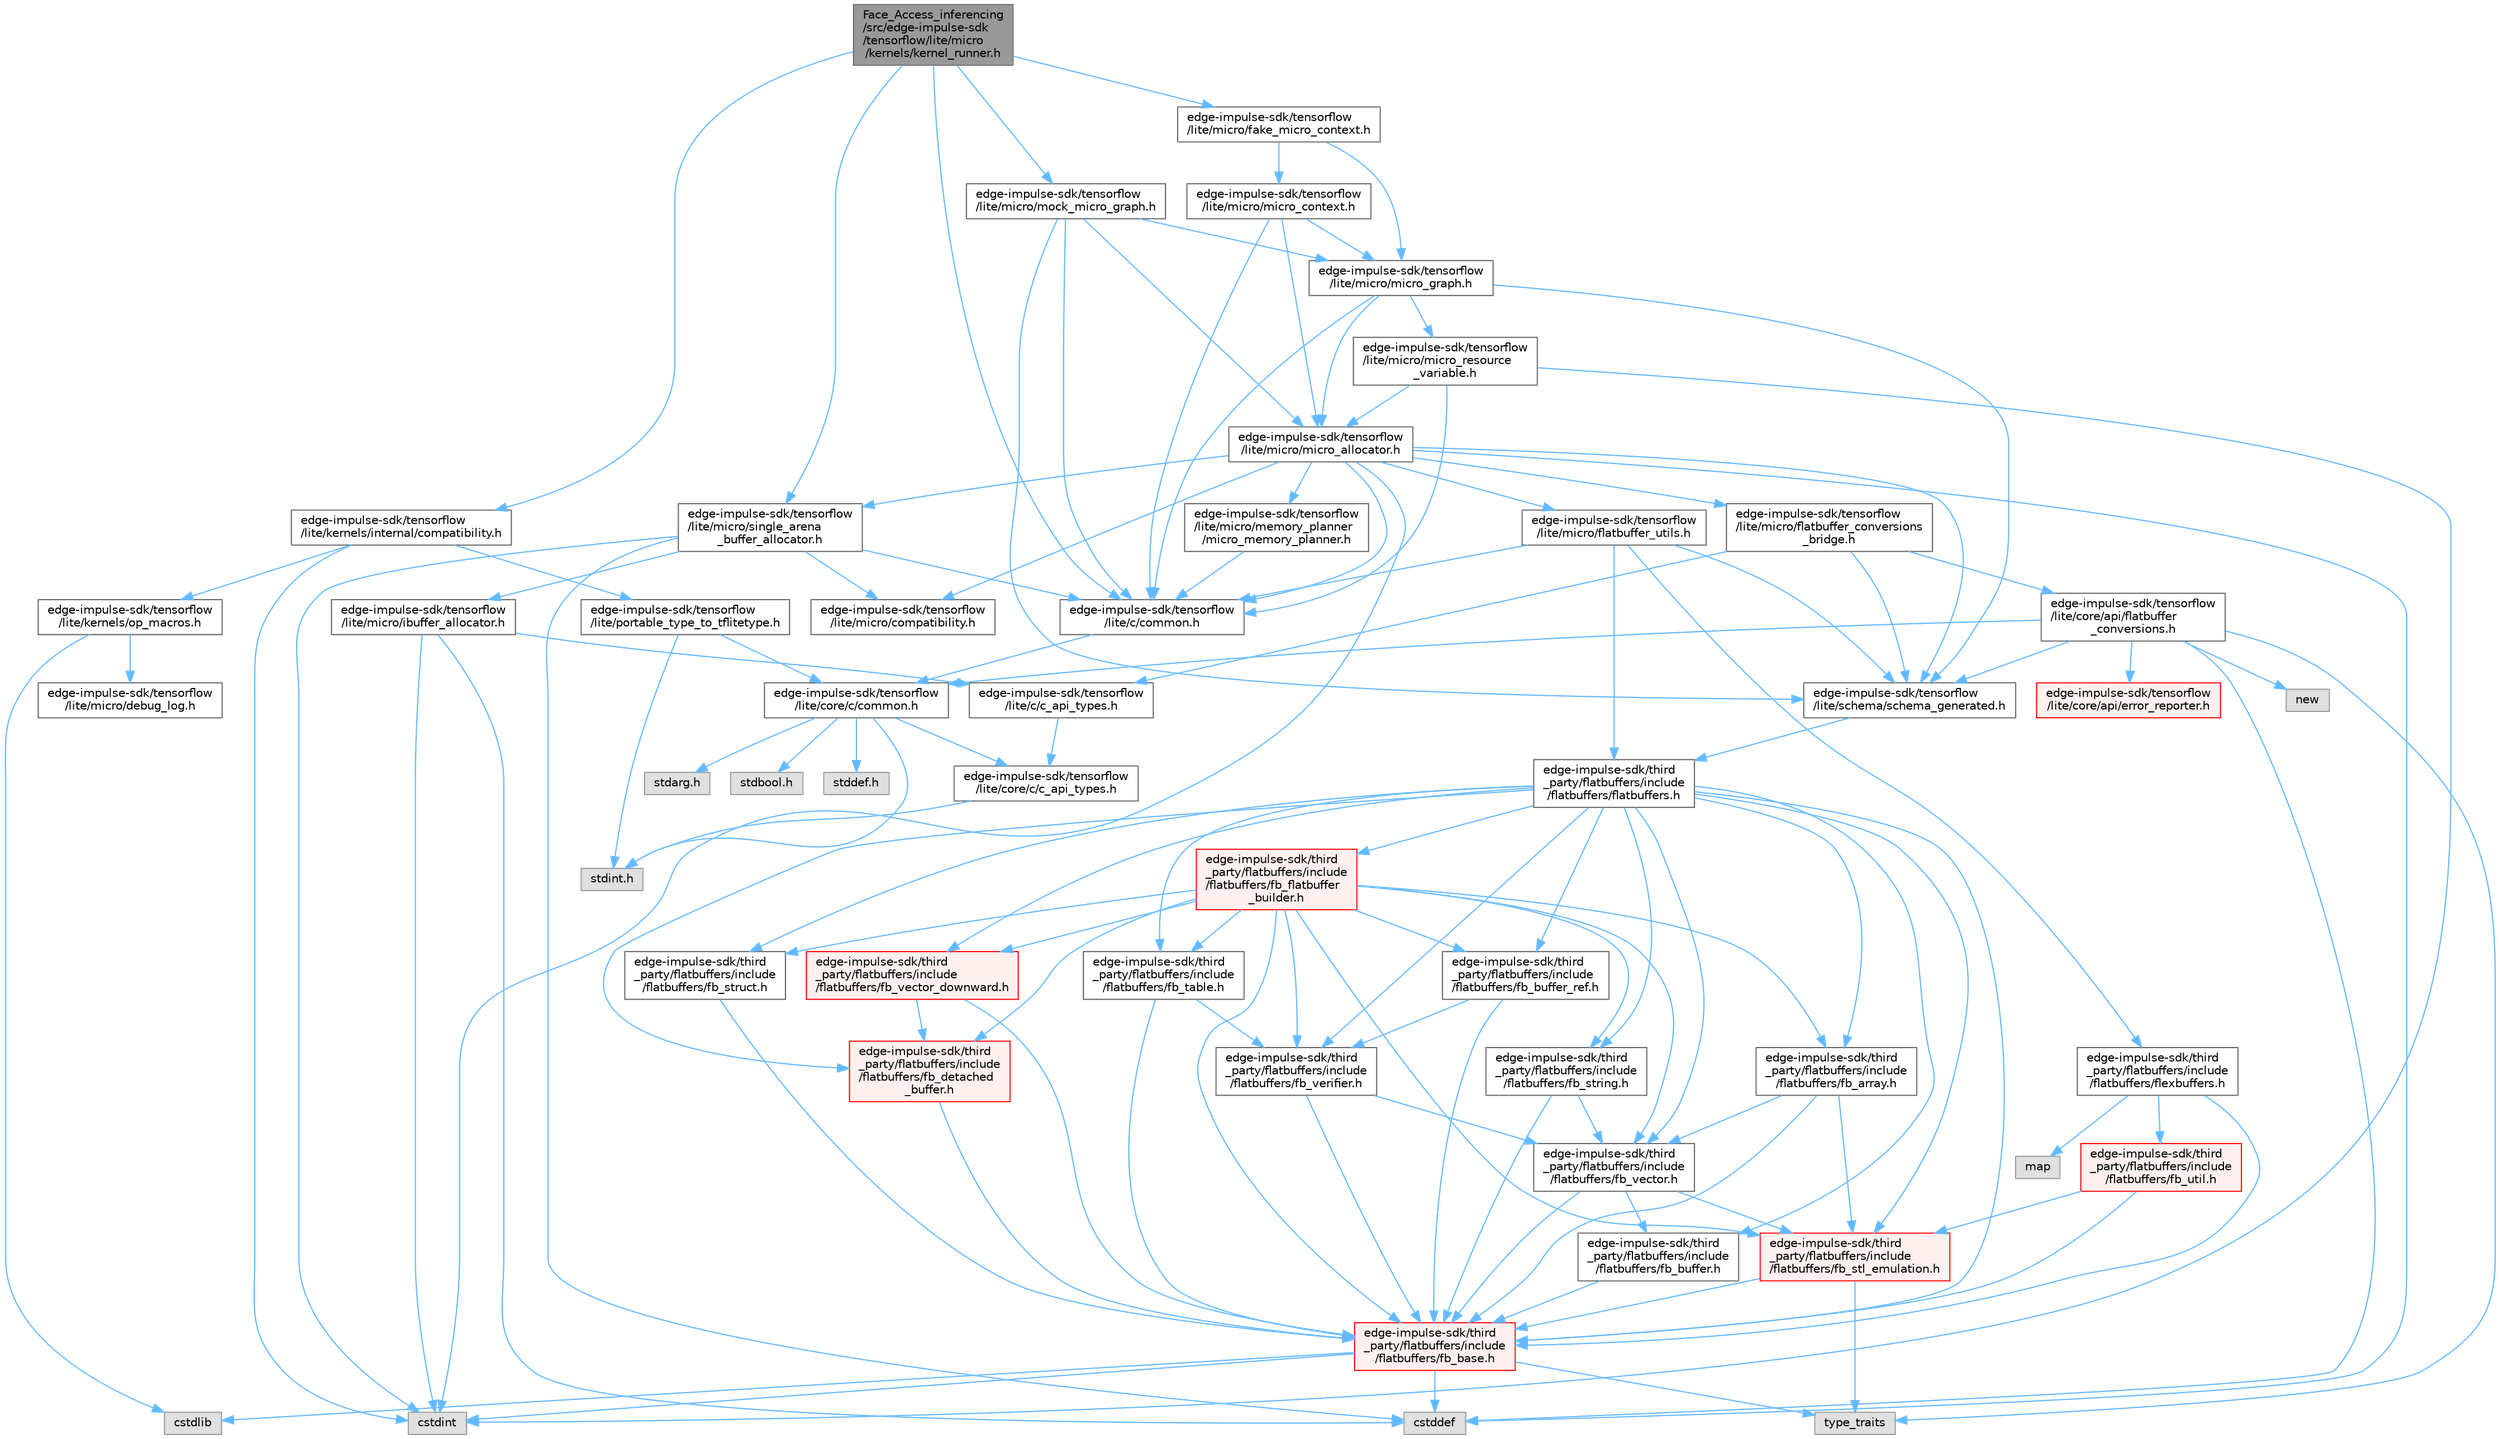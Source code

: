 digraph "Face_Access_inferencing/src/edge-impulse-sdk/tensorflow/lite/micro/kernels/kernel_runner.h"
{
 // LATEX_PDF_SIZE
  bgcolor="transparent";
  edge [fontname=Helvetica,fontsize=10,labelfontname=Helvetica,labelfontsize=10];
  node [fontname=Helvetica,fontsize=10,shape=box,height=0.2,width=0.4];
  Node1 [id="Node000001",label="Face_Access_inferencing\l/src/edge-impulse-sdk\l/tensorflow/lite/micro\l/kernels/kernel_runner.h",height=0.2,width=0.4,color="gray40", fillcolor="grey60", style="filled", fontcolor="black",tooltip=" "];
  Node1 -> Node2 [id="edge123_Node000001_Node000002",color="steelblue1",style="solid",tooltip=" "];
  Node2 [id="Node000002",label="edge-impulse-sdk/tensorflow\l/lite/c/common.h",height=0.2,width=0.4,color="grey40", fillcolor="white", style="filled",URL="$_face___access__inferencing_2src_2edge-impulse-sdk_2tensorflow_2lite_2c_2common_8h.html",tooltip=" "];
  Node2 -> Node3 [id="edge124_Node000002_Node000003",color="steelblue1",style="solid",tooltip=" "];
  Node3 [id="Node000003",label="edge-impulse-sdk/tensorflow\l/lite/core/c/common.h",height=0.2,width=0.4,color="grey40", fillcolor="white", style="filled",URL="$_face___access__inferencing_2src_2edge-impulse-sdk_2tensorflow_2lite_2core_2c_2common_8h.html",tooltip=" "];
  Node3 -> Node4 [id="edge125_Node000003_Node000004",color="steelblue1",style="solid",tooltip=" "];
  Node4 [id="Node000004",label="stdarg.h",height=0.2,width=0.4,color="grey60", fillcolor="#E0E0E0", style="filled",tooltip=" "];
  Node3 -> Node5 [id="edge126_Node000003_Node000005",color="steelblue1",style="solid",tooltip=" "];
  Node5 [id="Node000005",label="stdbool.h",height=0.2,width=0.4,color="grey60", fillcolor="#E0E0E0", style="filled",tooltip=" "];
  Node3 -> Node6 [id="edge127_Node000003_Node000006",color="steelblue1",style="solid",tooltip=" "];
  Node6 [id="Node000006",label="stddef.h",height=0.2,width=0.4,color="grey60", fillcolor="#E0E0E0", style="filled",tooltip=" "];
  Node3 -> Node7 [id="edge128_Node000003_Node000007",color="steelblue1",style="solid",tooltip=" "];
  Node7 [id="Node000007",label="stdint.h",height=0.2,width=0.4,color="grey60", fillcolor="#E0E0E0", style="filled",tooltip=" "];
  Node3 -> Node8 [id="edge129_Node000003_Node000008",color="steelblue1",style="solid",tooltip=" "];
  Node8 [id="Node000008",label="edge-impulse-sdk/tensorflow\l/lite/core/c/c_api_types.h",height=0.2,width=0.4,color="grey40", fillcolor="white", style="filled",URL="$_face___access__inferencing_2src_2edge-impulse-sdk_2tensorflow_2lite_2core_2c_2c__api__types_8h.html",tooltip=" "];
  Node8 -> Node7 [id="edge130_Node000008_Node000007",color="steelblue1",style="solid",tooltip=" "];
  Node1 -> Node9 [id="edge131_Node000001_Node000009",color="steelblue1",style="solid",tooltip=" "];
  Node9 [id="Node000009",label="edge-impulse-sdk/tensorflow\l/lite/kernels/internal/compatibility.h",height=0.2,width=0.4,color="grey40", fillcolor="white", style="filled",URL="$_face___access__inferencing_2src_2edge-impulse-sdk_2tensorflow_2lite_2kernels_2internal_2compatibility_8h.html",tooltip=" "];
  Node9 -> Node10 [id="edge132_Node000009_Node000010",color="steelblue1",style="solid",tooltip=" "];
  Node10 [id="Node000010",label="cstdint",height=0.2,width=0.4,color="grey60", fillcolor="#E0E0E0", style="filled",tooltip=" "];
  Node9 -> Node11 [id="edge133_Node000009_Node000011",color="steelblue1",style="solid",tooltip=" "];
  Node11 [id="Node000011",label="edge-impulse-sdk/tensorflow\l/lite/portable_type_to_tflitetype.h",height=0.2,width=0.4,color="grey40", fillcolor="white", style="filled",URL="$_face___access__inferencing_2src_2edge-impulse-sdk_2tensorflow_2lite_2portable__type__to__tflitetype_8h.html",tooltip=" "];
  Node11 -> Node7 [id="edge134_Node000011_Node000007",color="steelblue1",style="solid",tooltip=" "];
  Node11 -> Node3 [id="edge135_Node000011_Node000003",color="steelblue1",style="solid",tooltip=" "];
  Node9 -> Node12 [id="edge136_Node000009_Node000012",color="steelblue1",style="solid",tooltip=" "];
  Node12 [id="Node000012",label="edge-impulse-sdk/tensorflow\l/lite/kernels/op_macros.h",height=0.2,width=0.4,color="grey40", fillcolor="white", style="filled",URL="$_face___access__inferencing_2src_2edge-impulse-sdk_2tensorflow_2lite_2kernels_2op__macros_8h.html",tooltip=" "];
  Node12 -> Node13 [id="edge137_Node000012_Node000013",color="steelblue1",style="solid",tooltip=" "];
  Node13 [id="Node000013",label="edge-impulse-sdk/tensorflow\l/lite/micro/debug_log.h",height=0.2,width=0.4,color="grey40", fillcolor="white", style="filled",URL="$_face___access__inferencing_2src_2edge-impulse-sdk_2tensorflow_2lite_2micro_2debug__log_8h.html",tooltip=" "];
  Node12 -> Node14 [id="edge138_Node000012_Node000014",color="steelblue1",style="solid",tooltip=" "];
  Node14 [id="Node000014",label="cstdlib",height=0.2,width=0.4,color="grey60", fillcolor="#E0E0E0", style="filled",tooltip=" "];
  Node1 -> Node15 [id="edge139_Node000001_Node000015",color="steelblue1",style="solid",tooltip=" "];
  Node15 [id="Node000015",label="edge-impulse-sdk/tensorflow\l/lite/micro/single_arena\l_buffer_allocator.h",height=0.2,width=0.4,color="grey40", fillcolor="white", style="filled",URL="$_face___access__inferencing_2src_2edge-impulse-sdk_2tensorflow_2lite_2micro_2single__arena__buffer__allocator_8h.html",tooltip=" "];
  Node15 -> Node16 [id="edge140_Node000015_Node000016",color="steelblue1",style="solid",tooltip=" "];
  Node16 [id="Node000016",label="cstddef",height=0.2,width=0.4,color="grey60", fillcolor="#E0E0E0", style="filled",tooltip=" "];
  Node15 -> Node10 [id="edge141_Node000015_Node000010",color="steelblue1",style="solid",tooltip=" "];
  Node15 -> Node2 [id="edge142_Node000015_Node000002",color="steelblue1",style="solid",tooltip=" "];
  Node15 -> Node17 [id="edge143_Node000015_Node000017",color="steelblue1",style="solid",tooltip=" "];
  Node17 [id="Node000017",label="edge-impulse-sdk/tensorflow\l/lite/micro/ibuffer_allocator.h",height=0.2,width=0.4,color="grey40", fillcolor="white", style="filled",URL="$_face___access__inferencing_2src_2edge-impulse-sdk_2tensorflow_2lite_2micro_2ibuffer__allocator_8h.html",tooltip=" "];
  Node17 -> Node16 [id="edge144_Node000017_Node000016",color="steelblue1",style="solid",tooltip=" "];
  Node17 -> Node10 [id="edge145_Node000017_Node000010",color="steelblue1",style="solid",tooltip=" "];
  Node17 -> Node18 [id="edge146_Node000017_Node000018",color="steelblue1",style="solid",tooltip=" "];
  Node18 [id="Node000018",label="edge-impulse-sdk/tensorflow\l/lite/c/c_api_types.h",height=0.2,width=0.4,color="grey40", fillcolor="white", style="filled",URL="$_face___access__inferencing_2src_2edge-impulse-sdk_2tensorflow_2lite_2c_2c__api__types_8h.html",tooltip=" "];
  Node18 -> Node8 [id="edge147_Node000018_Node000008",color="steelblue1",style="solid",tooltip=" "];
  Node15 -> Node19 [id="edge148_Node000015_Node000019",color="steelblue1",style="solid",tooltip=" "];
  Node19 [id="Node000019",label="edge-impulse-sdk/tensorflow\l/lite/micro/compatibility.h",height=0.2,width=0.4,color="grey40", fillcolor="white", style="filled",URL="$_face___access__inferencing_2src_2edge-impulse-sdk_2tensorflow_2lite_2micro_2compatibility_8h.html",tooltip=" "];
  Node1 -> Node20 [id="edge149_Node000001_Node000020",color="steelblue1",style="solid",tooltip=" "];
  Node20 [id="Node000020",label="edge-impulse-sdk/tensorflow\l/lite/micro/fake_micro_context.h",height=0.2,width=0.4,color="grey40", fillcolor="white", style="filled",URL="$_face___access__inferencing_2src_2edge-impulse-sdk_2tensorflow_2lite_2micro_2fake__micro__context_8h.html",tooltip=" "];
  Node20 -> Node21 [id="edge150_Node000020_Node000021",color="steelblue1",style="solid",tooltip=" "];
  Node21 [id="Node000021",label="edge-impulse-sdk/tensorflow\l/lite/micro/micro_context.h",height=0.2,width=0.4,color="grey40", fillcolor="white", style="filled",URL="$_face___access__inferencing_2src_2edge-impulse-sdk_2tensorflow_2lite_2micro_2micro__context_8h.html",tooltip=" "];
  Node21 -> Node2 [id="edge151_Node000021_Node000002",color="steelblue1",style="solid",tooltip=" "];
  Node21 -> Node22 [id="edge152_Node000021_Node000022",color="steelblue1",style="solid",tooltip=" "];
  Node22 [id="Node000022",label="edge-impulse-sdk/tensorflow\l/lite/micro/micro_allocator.h",height=0.2,width=0.4,color="grey40", fillcolor="white", style="filled",URL="$_face___access__inferencing_2src_2edge-impulse-sdk_2tensorflow_2lite_2micro_2micro__allocator_8h.html",tooltip=" "];
  Node22 -> Node16 [id="edge153_Node000022_Node000016",color="steelblue1",style="solid",tooltip=" "];
  Node22 -> Node10 [id="edge154_Node000022_Node000010",color="steelblue1",style="solid",tooltip=" "];
  Node22 -> Node2 [id="edge155_Node000022_Node000002",color="steelblue1",style="solid",tooltip=" "];
  Node22 -> Node15 [id="edge156_Node000022_Node000015",color="steelblue1",style="solid",tooltip=" "];
  Node22 -> Node19 [id="edge157_Node000022_Node000019",color="steelblue1",style="solid",tooltip=" "];
  Node22 -> Node23 [id="edge158_Node000022_Node000023",color="steelblue1",style="solid",tooltip=" "];
  Node23 [id="Node000023",label="edge-impulse-sdk/tensorflow\l/lite/micro/flatbuffer_utils.h",height=0.2,width=0.4,color="grey40", fillcolor="white", style="filled",URL="$_face___access__inferencing_2src_2edge-impulse-sdk_2tensorflow_2lite_2micro_2flatbuffer__utils_8h.html",tooltip=" "];
  Node23 -> Node24 [id="edge159_Node000023_Node000024",color="steelblue1",style="solid",tooltip=" "];
  Node24 [id="Node000024",label="edge-impulse-sdk/third\l_party/flatbuffers/include\l/flatbuffers/flatbuffers.h",height=0.2,width=0.4,color="grey40", fillcolor="white", style="filled",URL="$_face___access__inferencing_2src_2edge-impulse-sdk_2third__party_2flatbuffers_2include_2flatbuffers_2flatbuffers_8h.html",tooltip=" "];
  Node24 -> Node25 [id="edge160_Node000024_Node000025",color="steelblue1",style="solid",tooltip=" "];
  Node25 [id="Node000025",label="edge-impulse-sdk/third\l_party/flatbuffers/include\l/flatbuffers/fb_array.h",height=0.2,width=0.4,color="grey40", fillcolor="white", style="filled",URL="$fb__array_8h.html",tooltip=" "];
  Node25 -> Node26 [id="edge161_Node000025_Node000026",color="steelblue1",style="solid",tooltip=" "];
  Node26 [id="Node000026",label="edge-impulse-sdk/third\l_party/flatbuffers/include\l/flatbuffers/fb_base.h",height=0.2,width=0.4,color="red", fillcolor="#FFF0F0", style="filled",URL="$fb__base_8h.html",tooltip=" "];
  Node26 -> Node10 [id="edge162_Node000026_Node000010",color="steelblue1",style="solid",tooltip=" "];
  Node26 -> Node16 [id="edge163_Node000026_Node000016",color="steelblue1",style="solid",tooltip=" "];
  Node26 -> Node14 [id="edge164_Node000026_Node000014",color="steelblue1",style="solid",tooltip=" "];
  Node26 -> Node31 [id="edge165_Node000026_Node000031",color="steelblue1",style="solid",tooltip=" "];
  Node31 [id="Node000031",label="type_traits",height=0.2,width=0.4,color="grey60", fillcolor="#E0E0E0", style="filled",tooltip=" "];
  Node25 -> Node37 [id="edge166_Node000025_Node000037",color="steelblue1",style="solid",tooltip=" "];
  Node37 [id="Node000037",label="edge-impulse-sdk/third\l_party/flatbuffers/include\l/flatbuffers/fb_stl_emulation.h",height=0.2,width=0.4,color="red", fillcolor="#FFF0F0", style="filled",URL="$fb__stl__emulation_8h.html",tooltip=" "];
  Node37 -> Node26 [id="edge167_Node000037_Node000026",color="steelblue1",style="solid",tooltip=" "];
  Node37 -> Node31 [id="edge168_Node000037_Node000031",color="steelblue1",style="solid",tooltip=" "];
  Node25 -> Node39 [id="edge169_Node000025_Node000039",color="steelblue1",style="solid",tooltip=" "];
  Node39 [id="Node000039",label="edge-impulse-sdk/third\l_party/flatbuffers/include\l/flatbuffers/fb_vector.h",height=0.2,width=0.4,color="grey40", fillcolor="white", style="filled",URL="$fb__vector_8h.html",tooltip=" "];
  Node39 -> Node26 [id="edge170_Node000039_Node000026",color="steelblue1",style="solid",tooltip=" "];
  Node39 -> Node40 [id="edge171_Node000039_Node000040",color="steelblue1",style="solid",tooltip=" "];
  Node40 [id="Node000040",label="edge-impulse-sdk/third\l_party/flatbuffers/include\l/flatbuffers/fb_buffer.h",height=0.2,width=0.4,color="grey40", fillcolor="white", style="filled",URL="$fb__buffer_8h.html",tooltip=" "];
  Node40 -> Node26 [id="edge172_Node000040_Node000026",color="steelblue1",style="solid",tooltip=" "];
  Node39 -> Node37 [id="edge173_Node000039_Node000037",color="steelblue1",style="solid",tooltip=" "];
  Node24 -> Node26 [id="edge174_Node000024_Node000026",color="steelblue1",style="solid",tooltip=" "];
  Node24 -> Node40 [id="edge175_Node000024_Node000040",color="steelblue1",style="solid",tooltip=" "];
  Node24 -> Node41 [id="edge176_Node000024_Node000041",color="steelblue1",style="solid",tooltip=" "];
  Node41 [id="Node000041",label="edge-impulse-sdk/third\l_party/flatbuffers/include\l/flatbuffers/fb_buffer_ref.h",height=0.2,width=0.4,color="grey40", fillcolor="white", style="filled",URL="$fb__buffer__ref_8h.html",tooltip=" "];
  Node41 -> Node26 [id="edge177_Node000041_Node000026",color="steelblue1",style="solid",tooltip=" "];
  Node41 -> Node42 [id="edge178_Node000041_Node000042",color="steelblue1",style="solid",tooltip=" "];
  Node42 [id="Node000042",label="edge-impulse-sdk/third\l_party/flatbuffers/include\l/flatbuffers/fb_verifier.h",height=0.2,width=0.4,color="grey40", fillcolor="white", style="filled",URL="$fb__verifier_8h.html",tooltip=" "];
  Node42 -> Node26 [id="edge179_Node000042_Node000026",color="steelblue1",style="solid",tooltip=" "];
  Node42 -> Node39 [id="edge180_Node000042_Node000039",color="steelblue1",style="solid",tooltip=" "];
  Node24 -> Node43 [id="edge181_Node000024_Node000043",color="steelblue1",style="solid",tooltip=" "];
  Node43 [id="Node000043",label="edge-impulse-sdk/third\l_party/flatbuffers/include\l/flatbuffers/fb_detached\l_buffer.h",height=0.2,width=0.4,color="red", fillcolor="#FFF0F0", style="filled",URL="$fb__detached__buffer_8h.html",tooltip=" "];
  Node43 -> Node26 [id="edge182_Node000043_Node000026",color="steelblue1",style="solid",tooltip=" "];
  Node24 -> Node46 [id="edge183_Node000024_Node000046",color="steelblue1",style="solid",tooltip=" "];
  Node46 [id="Node000046",label="edge-impulse-sdk/third\l_party/flatbuffers/include\l/flatbuffers/fb_flatbuffer\l_builder.h",height=0.2,width=0.4,color="red", fillcolor="#FFF0F0", style="filled",URL="$fb__flatbuffer__builder_8h.html",tooltip=" "];
  Node46 -> Node25 [id="edge184_Node000046_Node000025",color="steelblue1",style="solid",tooltip=" "];
  Node46 -> Node26 [id="edge185_Node000046_Node000026",color="steelblue1",style="solid",tooltip=" "];
  Node46 -> Node41 [id="edge186_Node000046_Node000041",color="steelblue1",style="solid",tooltip=" "];
  Node46 -> Node43 [id="edge187_Node000046_Node000043",color="steelblue1",style="solid",tooltip=" "];
  Node46 -> Node37 [id="edge188_Node000046_Node000037",color="steelblue1",style="solid",tooltip=" "];
  Node46 -> Node49 [id="edge189_Node000046_Node000049",color="steelblue1",style="solid",tooltip=" "];
  Node49 [id="Node000049",label="edge-impulse-sdk/third\l_party/flatbuffers/include\l/flatbuffers/fb_string.h",height=0.2,width=0.4,color="grey40", fillcolor="white", style="filled",URL="$fb__string_8h.html",tooltip=" "];
  Node49 -> Node26 [id="edge190_Node000049_Node000026",color="steelblue1",style="solid",tooltip=" "];
  Node49 -> Node39 [id="edge191_Node000049_Node000039",color="steelblue1",style="solid",tooltip=" "];
  Node46 -> Node50 [id="edge192_Node000046_Node000050",color="steelblue1",style="solid",tooltip=" "];
  Node50 [id="Node000050",label="edge-impulse-sdk/third\l_party/flatbuffers/include\l/flatbuffers/fb_struct.h",height=0.2,width=0.4,color="grey40", fillcolor="white", style="filled",URL="$fb__struct_8h.html",tooltip=" "];
  Node50 -> Node26 [id="edge193_Node000050_Node000026",color="steelblue1",style="solid",tooltip=" "];
  Node46 -> Node51 [id="edge194_Node000046_Node000051",color="steelblue1",style="solid",tooltip=" "];
  Node51 [id="Node000051",label="edge-impulse-sdk/third\l_party/flatbuffers/include\l/flatbuffers/fb_table.h",height=0.2,width=0.4,color="grey40", fillcolor="white", style="filled",URL="$fb__table_8h.html",tooltip=" "];
  Node51 -> Node26 [id="edge195_Node000051_Node000026",color="steelblue1",style="solid",tooltip=" "];
  Node51 -> Node42 [id="edge196_Node000051_Node000042",color="steelblue1",style="solid",tooltip=" "];
  Node46 -> Node39 [id="edge197_Node000046_Node000039",color="steelblue1",style="solid",tooltip=" "];
  Node46 -> Node52 [id="edge198_Node000046_Node000052",color="steelblue1",style="solid",tooltip=" "];
  Node52 [id="Node000052",label="edge-impulse-sdk/third\l_party/flatbuffers/include\l/flatbuffers/fb_vector_downward.h",height=0.2,width=0.4,color="red", fillcolor="#FFF0F0", style="filled",URL="$fb__vector__downward_8h.html",tooltip=" "];
  Node52 -> Node26 [id="edge199_Node000052_Node000026",color="steelblue1",style="solid",tooltip=" "];
  Node52 -> Node43 [id="edge200_Node000052_Node000043",color="steelblue1",style="solid",tooltip=" "];
  Node46 -> Node42 [id="edge201_Node000046_Node000042",color="steelblue1",style="solid",tooltip=" "];
  Node24 -> Node37 [id="edge202_Node000024_Node000037",color="steelblue1",style="solid",tooltip=" "];
  Node24 -> Node49 [id="edge203_Node000024_Node000049",color="steelblue1",style="solid",tooltip=" "];
  Node24 -> Node50 [id="edge204_Node000024_Node000050",color="steelblue1",style="solid",tooltip=" "];
  Node24 -> Node51 [id="edge205_Node000024_Node000051",color="steelblue1",style="solid",tooltip=" "];
  Node24 -> Node39 [id="edge206_Node000024_Node000039",color="steelblue1",style="solid",tooltip=" "];
  Node24 -> Node52 [id="edge207_Node000024_Node000052",color="steelblue1",style="solid",tooltip=" "];
  Node24 -> Node42 [id="edge208_Node000024_Node000042",color="steelblue1",style="solid",tooltip=" "];
  Node23 -> Node53 [id="edge209_Node000023_Node000053",color="steelblue1",style="solid",tooltip=" "];
  Node53 [id="Node000053",label="edge-impulse-sdk/third\l_party/flatbuffers/include\l/flatbuffers/flexbuffers.h",height=0.2,width=0.4,color="grey40", fillcolor="white", style="filled",URL="$_face___access__inferencing_2src_2edge-impulse-sdk_2third__party_2flatbuffers_2include_2flatbuffers_2flexbuffers_8h.html",tooltip=" "];
  Node53 -> Node54 [id="edge210_Node000053_Node000054",color="steelblue1",style="solid",tooltip=" "];
  Node54 [id="Node000054",label="map",height=0.2,width=0.4,color="grey60", fillcolor="#E0E0E0", style="filled",tooltip=" "];
  Node53 -> Node26 [id="edge211_Node000053_Node000026",color="steelblue1",style="solid",tooltip=" "];
  Node53 -> Node55 [id="edge212_Node000053_Node000055",color="steelblue1",style="solid",tooltip=" "];
  Node55 [id="Node000055",label="edge-impulse-sdk/third\l_party/flatbuffers/include\l/flatbuffers/fb_util.h",height=0.2,width=0.4,color="red", fillcolor="#FFF0F0", style="filled",URL="$fb__util_8h.html",tooltip=" "];
  Node55 -> Node26 [id="edge213_Node000055_Node000026",color="steelblue1",style="solid",tooltip=" "];
  Node55 -> Node37 [id="edge214_Node000055_Node000037",color="steelblue1",style="solid",tooltip=" "];
  Node23 -> Node2 [id="edge215_Node000023_Node000002",color="steelblue1",style="solid",tooltip=" "];
  Node23 -> Node60 [id="edge216_Node000023_Node000060",color="steelblue1",style="solid",tooltip=" "];
  Node60 [id="Node000060",label="edge-impulse-sdk/tensorflow\l/lite/schema/schema_generated.h",height=0.2,width=0.4,color="grey40", fillcolor="white", style="filled",URL="$_face___access__inferencing_2src_2edge-impulse-sdk_2tensorflow_2lite_2schema_2schema__generated_8h.html",tooltip=" "];
  Node60 -> Node24 [id="edge217_Node000060_Node000024",color="steelblue1",style="solid",tooltip=" "];
  Node22 -> Node61 [id="edge218_Node000022_Node000061",color="steelblue1",style="solid",tooltip=" "];
  Node61 [id="Node000061",label="edge-impulse-sdk/tensorflow\l/lite/micro/memory_planner\l/micro_memory_planner.h",height=0.2,width=0.4,color="grey40", fillcolor="white", style="filled",URL="$_face___access__inferencing_2src_2edge-impulse-sdk_2tensorflow_2lite_2micro_2memory__planner_2micro__memory__planner_8h.html",tooltip=" "];
  Node61 -> Node2 [id="edge219_Node000061_Node000002",color="steelblue1",style="solid",tooltip=" "];
  Node22 -> Node62 [id="edge220_Node000022_Node000062",color="steelblue1",style="solid",tooltip=" "];
  Node62 [id="Node000062",label="edge-impulse-sdk/tensorflow\l/lite/micro/flatbuffer_conversions\l_bridge.h",height=0.2,width=0.4,color="grey40", fillcolor="white", style="filled",URL="$_face___access__inferencing_2src_2edge-impulse-sdk_2tensorflow_2lite_2micro_2flatbuffer__conversions__bridge_8h.html",tooltip=" "];
  Node62 -> Node18 [id="edge221_Node000062_Node000018",color="steelblue1",style="solid",tooltip=" "];
  Node62 -> Node63 [id="edge222_Node000062_Node000063",color="steelblue1",style="solid",tooltip=" "];
  Node63 [id="Node000063",label="edge-impulse-sdk/tensorflow\l/lite/core/api/flatbuffer\l_conversions.h",height=0.2,width=0.4,color="grey40", fillcolor="white", style="filled",URL="$_face___access__inferencing_2src_2edge-impulse-sdk_2tensorflow_2lite_2core_2api_2flatbuffer__conversions_8h.html",tooltip=" "];
  Node63 -> Node16 [id="edge223_Node000063_Node000016",color="steelblue1",style="solid",tooltip=" "];
  Node63 -> Node64 [id="edge224_Node000063_Node000064",color="steelblue1",style="solid",tooltip=" "];
  Node64 [id="Node000064",label="new",height=0.2,width=0.4,color="grey60", fillcolor="#E0E0E0", style="filled",tooltip=" "];
  Node63 -> Node31 [id="edge225_Node000063_Node000031",color="steelblue1",style="solid",tooltip=" "];
  Node63 -> Node65 [id="edge226_Node000063_Node000065",color="steelblue1",style="solid",tooltip=" "];
  Node65 [id="Node000065",label="edge-impulse-sdk/tensorflow\l/lite/core/api/error_reporter.h",height=0.2,width=0.4,color="red", fillcolor="#FFF0F0", style="filled",URL="$_face___access__inferencing_2src_2edge-impulse-sdk_2tensorflow_2lite_2core_2api_2error__reporter_8h.html",tooltip=" "];
  Node63 -> Node3 [id="edge227_Node000063_Node000003",color="steelblue1",style="solid",tooltip=" "];
  Node63 -> Node60 [id="edge228_Node000063_Node000060",color="steelblue1",style="solid",tooltip=" "];
  Node62 -> Node60 [id="edge229_Node000062_Node000060",color="steelblue1",style="solid",tooltip=" "];
  Node22 -> Node60 [id="edge230_Node000022_Node000060",color="steelblue1",style="solid",tooltip=" "];
  Node21 -> Node67 [id="edge231_Node000021_Node000067",color="steelblue1",style="solid",tooltip=" "];
  Node67 [id="Node000067",label="edge-impulse-sdk/tensorflow\l/lite/micro/micro_graph.h",height=0.2,width=0.4,color="grey40", fillcolor="white", style="filled",URL="$_face___access__inferencing_2src_2edge-impulse-sdk_2tensorflow_2lite_2micro_2micro__graph_8h.html",tooltip=" "];
  Node67 -> Node2 [id="edge232_Node000067_Node000002",color="steelblue1",style="solid",tooltip=" "];
  Node67 -> Node22 [id="edge233_Node000067_Node000022",color="steelblue1",style="solid",tooltip=" "];
  Node67 -> Node68 [id="edge234_Node000067_Node000068",color="steelblue1",style="solid",tooltip=" "];
  Node68 [id="Node000068",label="edge-impulse-sdk/tensorflow\l/lite/micro/micro_resource\l_variable.h",height=0.2,width=0.4,color="grey40", fillcolor="white", style="filled",URL="$_face___access__inferencing_2src_2edge-impulse-sdk_2tensorflow_2lite_2micro_2micro__resource__variable_8h.html",tooltip=" "];
  Node68 -> Node10 [id="edge235_Node000068_Node000010",color="steelblue1",style="solid",tooltip=" "];
  Node68 -> Node2 [id="edge236_Node000068_Node000002",color="steelblue1",style="solid",tooltip=" "];
  Node68 -> Node22 [id="edge237_Node000068_Node000022",color="steelblue1",style="solid",tooltip=" "];
  Node67 -> Node60 [id="edge238_Node000067_Node000060",color="steelblue1",style="solid",tooltip=" "];
  Node20 -> Node67 [id="edge239_Node000020_Node000067",color="steelblue1",style="solid",tooltip=" "];
  Node1 -> Node69 [id="edge240_Node000001_Node000069",color="steelblue1",style="solid",tooltip=" "];
  Node69 [id="Node000069",label="edge-impulse-sdk/tensorflow\l/lite/micro/mock_micro_graph.h",height=0.2,width=0.4,color="grey40", fillcolor="white", style="filled",URL="$_face___access__inferencing_2src_2edge-impulse-sdk_2tensorflow_2lite_2micro_2mock__micro__graph_8h.html",tooltip=" "];
  Node69 -> Node2 [id="edge241_Node000069_Node000002",color="steelblue1",style="solid",tooltip=" "];
  Node69 -> Node22 [id="edge242_Node000069_Node000022",color="steelblue1",style="solid",tooltip=" "];
  Node69 -> Node67 [id="edge243_Node000069_Node000067",color="steelblue1",style="solid",tooltip=" "];
  Node69 -> Node60 [id="edge244_Node000069_Node000060",color="steelblue1",style="solid",tooltip=" "];
}
